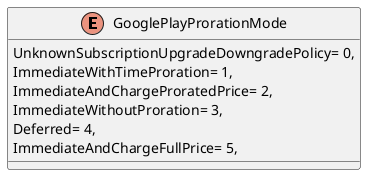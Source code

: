 @startuml
enum GooglePlayProrationMode {
    UnknownSubscriptionUpgradeDowngradePolicy= 0,
    ImmediateWithTimeProration= 1,
    ImmediateAndChargeProratedPrice= 2,
    ImmediateWithoutProration= 3,
    Deferred= 4,
    ImmediateAndChargeFullPrice= 5,
}
@enduml

